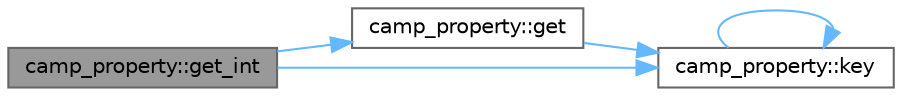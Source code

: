 digraph "camp_property::get_int"
{
 // LATEX_PDF_SIZE
  bgcolor="transparent";
  edge [fontname=Helvetica,fontsize=10,labelfontname=Helvetica,labelfontsize=10];
  node [fontname=Helvetica,fontsize=10,shape=box,height=0.2,width=0.4];
  rankdir="LR";
  Node1 [label="camp_property::get_int",height=0.2,width=0.4,color="gray40", fillcolor="grey60", style="filled", fontcolor="black",tooltip="Get an integer value. The return value is true if the key-value pair was found, and false otherwise...."];
  Node1 -> Node2 [color="steelblue1",style="solid"];
  Node2 [label="camp_property::get",height=0.2,width=0.4,color="grey40", fillcolor="white", style="filled",URL="$namespacecamp__property.html#a6980a9f16e3c1a9c83783070b34d4f55",tooltip="Find a key-value pair by key name. Returns a null pointer if the key name is not found."];
  Node2 -> Node3 [color="steelblue1",style="solid"];
  Node3 [label="camp_property::key",height=0.2,width=0.4,color="grey40", fillcolor="white", style="filled",URL="$namespacecamp__property.html#a52abce158c4eccd039de4f875d697869",tooltip="Get the key name of a property."];
  Node3 -> Node3 [color="steelblue1",style="solid"];
  Node1 -> Node3 [color="steelblue1",style="solid"];
}
